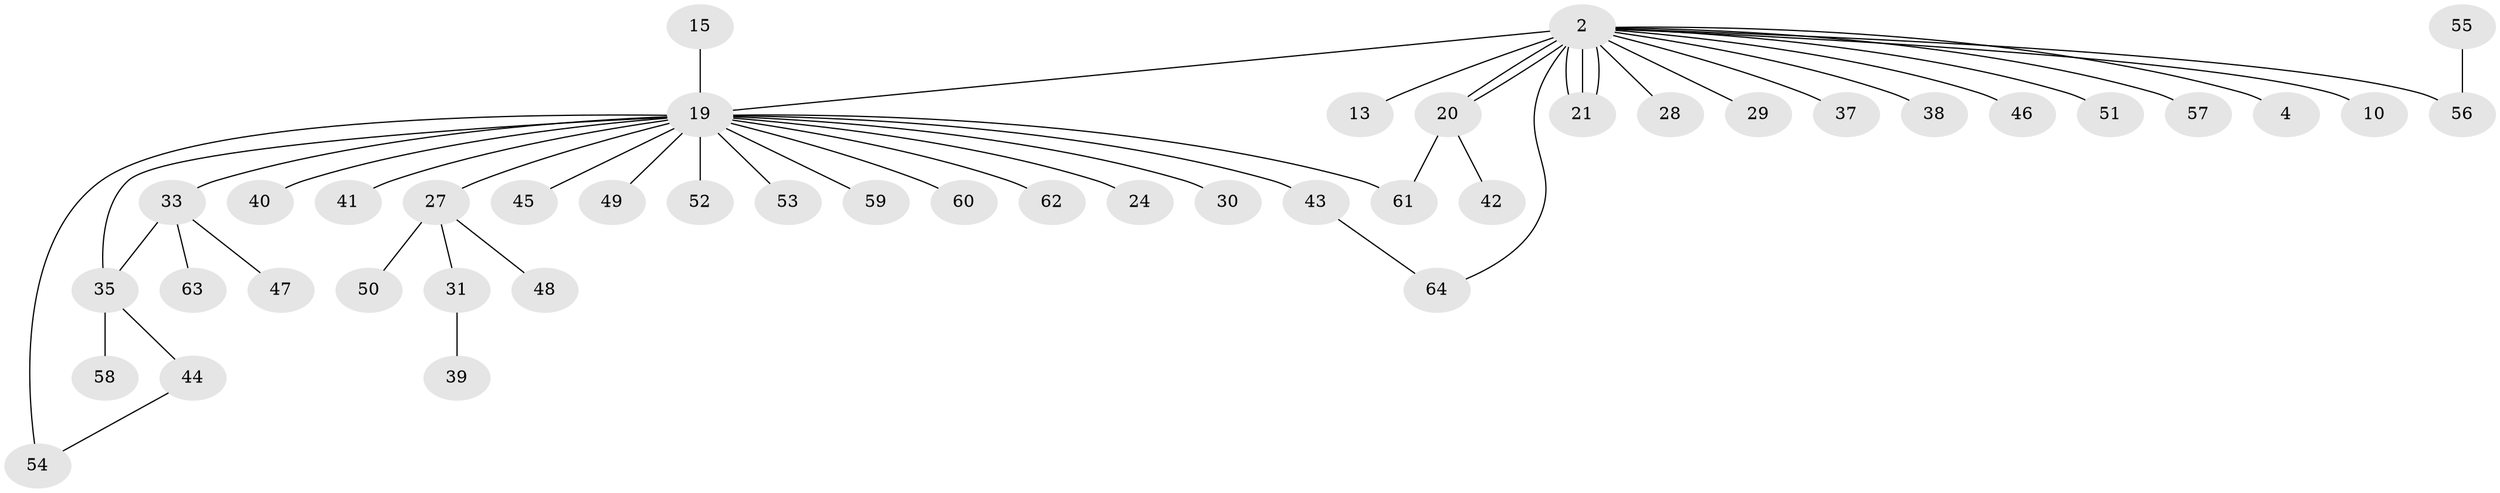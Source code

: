 // original degree distribution, {6: 0.015625, 23: 0.015625, 3: 0.09375, 1: 0.5625, 2: 0.171875, 4: 0.078125, 7: 0.015625, 5: 0.015625, 13: 0.015625, 10: 0.015625}
// Generated by graph-tools (version 1.1) at 2025/51/03/04/25 21:51:23]
// undirected, 44 vertices, 50 edges
graph export_dot {
graph [start="1"]
  node [color=gray90,style=filled];
  2;
  4;
  10;
  13;
  15;
  19 [super="+11+14"];
  20 [super="+3"];
  21;
  24;
  27;
  28;
  29;
  30;
  31;
  33 [super="+12+32"];
  35 [super="+7"];
  37;
  38 [super="+26"];
  39;
  40;
  41;
  42;
  43;
  44 [super="+36"];
  45;
  46;
  47;
  48;
  49 [super="+18"];
  50;
  51 [super="+8"];
  52;
  53;
  54 [super="+34"];
  55;
  56 [super="+22"];
  57;
  58;
  59;
  60;
  61 [super="+17"];
  62;
  63;
  64;
  2 -- 4;
  2 -- 10;
  2 -- 13;
  2 -- 19 [weight=4];
  2 -- 20 [weight=2];
  2 -- 20;
  2 -- 21;
  2 -- 21;
  2 -- 21;
  2 -- 28;
  2 -- 29;
  2 -- 37;
  2 -- 46;
  2 -- 57;
  2 -- 64;
  2 -- 56;
  2 -- 51;
  2 -- 38;
  15 -- 19;
  19 -- 24;
  19 -- 30;
  19 -- 41;
  19 -- 52 [weight=2];
  19 -- 54 [weight=2];
  19 -- 59;
  19 -- 27;
  19 -- 45;
  19 -- 33;
  19 -- 35 [weight=3];
  19 -- 40;
  19 -- 43;
  19 -- 53;
  19 -- 60;
  19 -- 62;
  19 -- 61;
  19 -- 49;
  20 -- 42;
  20 -- 61;
  27 -- 31;
  27 -- 48;
  27 -- 50;
  31 -- 39;
  33 -- 47;
  33 -- 35;
  33 -- 63;
  35 -- 58;
  35 -- 44;
  43 -- 64;
  44 -- 54;
  55 -- 56;
}
